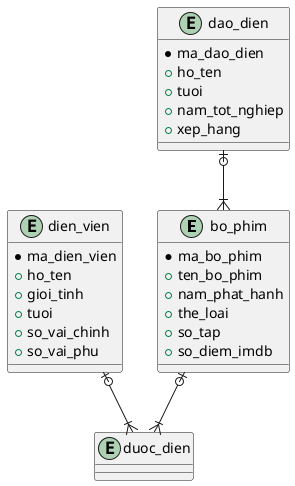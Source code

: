 @startuml

entity "bo_phim" as bo_phim {
	* ma_bo_phim
	+ ten_bo_phim
	+ nam_phat_hanh
	+ the_loai
	+ so_tap
	+ so_diem_imdb
}

entity "dao_dien" as dao_dien {
	* ma_dao_dien
	+ ho_ten
	+ tuoi
	+ nam_tot_nghiep
	+ xep_hang
}

entity "dien_vien" as dien_vien {
	* ma_dien_vien
	+ ho_ten
	+ gioi_tinh
	+ tuoi
	+ so_vai_chinh
	+ so_vai_phu
}

entity "duoc_dien" as duoc_dien {
}

dao_dien |o--|{ bo_phim

bo_phim |o--|{ duoc_dien

dien_vien |o--|{ duoc_dien

@enduml
